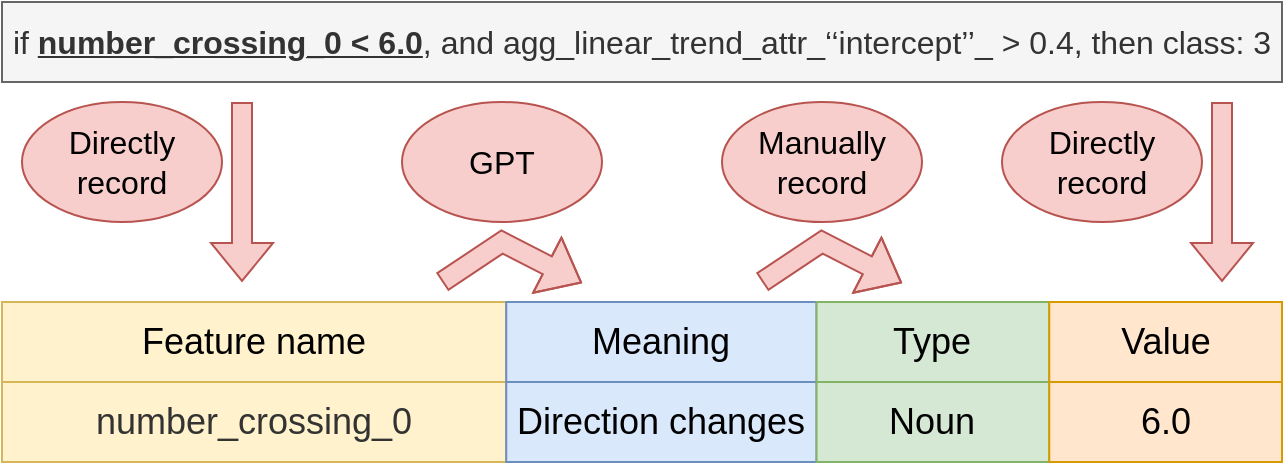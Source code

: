 <mxfile version="24.2.3" type="device">
  <diagram name="第 1 页" id="FF9FlLgEVKZkiyAAGDJV">
    <mxGraphModel dx="984" dy="667" grid="1" gridSize="10" guides="1" tooltips="1" connect="1" arrows="1" fold="1" page="1" pageScale="1" pageWidth="827" pageHeight="1169" math="0" shadow="0">
      <root>
        <mxCell id="0" />
        <mxCell id="1" parent="0" />
        <mxCell id="0alPk9QA0vow39BospPr-1" value="&lt;span style=&quot;font-weight: normal; font-size: 16px;&quot;&gt;if &lt;/span&gt;&lt;u style=&quot;font-size: 16px;&quot;&gt;number_crossing_0 &amp;lt; 6.0&lt;/u&gt;&lt;span style=&quot;font-weight: normal; font-size: 16px;&quot;&gt;, and agg_linear_trend_attr_‘‘intercept’’_ &amp;gt; 0.4, then class: 3&lt;/span&gt;" style="rounded=0;whiteSpace=wrap;html=1;fontSize=16;fontStyle=1;fillColor=#f5f5f5;fontColor=#333333;strokeColor=#666666;" vertex="1" parent="1">
          <mxGeometry x="70" y="160" width="640" height="40" as="geometry" />
        </mxCell>
        <mxCell id="0alPk9QA0vow39BospPr-2" value="" style="shape=flexArrow;endArrow=classic;html=1;rounded=0;fillColor=#f8cecc;strokeColor=#b85450;" edge="1" parent="1">
          <mxGeometry width="50" height="50" relative="1" as="geometry">
            <mxPoint x="190" y="210" as="sourcePoint" />
            <mxPoint x="190" y="300" as="targetPoint" />
          </mxGeometry>
        </mxCell>
        <mxCell id="0alPk9QA0vow39BospPr-14" value="GPT" style="ellipse;whiteSpace=wrap;html=1;fillColor=#f8cecc;strokeColor=#b85450;fontSize=16;" vertex="1" parent="1">
          <mxGeometry x="270" y="210" width="100" height="60" as="geometry" />
        </mxCell>
        <mxCell id="0alPk9QA0vow39BospPr-15" value="Manually record" style="ellipse;whiteSpace=wrap;html=1;fillColor=#f8cecc;strokeColor=#b85450;fontSize=16;" vertex="1" parent="1">
          <mxGeometry x="430" y="210" width="100" height="60" as="geometry" />
        </mxCell>
        <mxCell id="0alPk9QA0vow39BospPr-16" value="Directly record" style="ellipse;whiteSpace=wrap;html=1;fillColor=#f8cecc;strokeColor=#b85450;fontSize=16;" vertex="1" parent="1">
          <mxGeometry x="570" y="210" width="100" height="60" as="geometry" />
        </mxCell>
        <mxCell id="0alPk9QA0vow39BospPr-22" value="" style="group;fontSize=18;" vertex="1" connectable="0" parent="1">
          <mxGeometry x="70" y="310" width="640" height="80" as="geometry" />
        </mxCell>
        <mxCell id="0alPk9QA0vow39BospPr-3" value="Feature name" style="rounded=0;whiteSpace=wrap;html=1;fillColor=#fff2cc;strokeColor=#d6b656;fontSize=18;" vertex="1" parent="0alPk9QA0vow39BospPr-22">
          <mxGeometry width="252.121" height="40" as="geometry" />
        </mxCell>
        <mxCell id="0alPk9QA0vow39BospPr-5" value="Meaning" style="rounded=0;whiteSpace=wrap;html=1;fillColor=#dae8fc;strokeColor=#6c8ebf;fontSize=18;" vertex="1" parent="0alPk9QA0vow39BospPr-22">
          <mxGeometry x="252.121" width="155.152" height="40" as="geometry" />
        </mxCell>
        <mxCell id="0alPk9QA0vow39BospPr-8" value="Type" style="rounded=0;whiteSpace=wrap;html=1;fillColor=#d5e8d4;strokeColor=#82b366;fontSize=18;" vertex="1" parent="0alPk9QA0vow39BospPr-22">
          <mxGeometry x="407.273" width="116.364" height="40" as="geometry" />
        </mxCell>
        <mxCell id="0alPk9QA0vow39BospPr-10" value="Value" style="rounded=0;whiteSpace=wrap;html=1;fillColor=#ffe6cc;strokeColor=#d79b00;fontSize=18;" vertex="1" parent="0alPk9QA0vow39BospPr-22">
          <mxGeometry x="523.636" width="116.364" height="40" as="geometry" />
        </mxCell>
        <mxCell id="0alPk9QA0vow39BospPr-18" value="&lt;span style=&quot;caret-color: rgb(51, 51, 51); color: rgb(51, 51, 51); font-size: 18px;&quot;&gt;number_crossing_0&lt;/span&gt;" style="rounded=0;whiteSpace=wrap;html=1;fillColor=#fff2cc;strokeColor=#d6b656;fontSize=18;fontStyle=0" vertex="1" parent="0alPk9QA0vow39BospPr-22">
          <mxGeometry y="40" width="252.121" height="40" as="geometry" />
        </mxCell>
        <mxCell id="0alPk9QA0vow39BospPr-19" value="Direction changes" style="rounded=0;whiteSpace=wrap;html=1;fillColor=#dae8fc;strokeColor=#6c8ebf;fontSize=18;" vertex="1" parent="0alPk9QA0vow39BospPr-22">
          <mxGeometry x="252.121" y="40" width="155.152" height="40" as="geometry" />
        </mxCell>
        <mxCell id="0alPk9QA0vow39BospPr-20" value="Noun" style="rounded=0;whiteSpace=wrap;html=1;fillColor=#d5e8d4;strokeColor=#82b366;fontSize=18;" vertex="1" parent="0alPk9QA0vow39BospPr-22">
          <mxGeometry x="407.273" y="40" width="116.364" height="40" as="geometry" />
        </mxCell>
        <mxCell id="0alPk9QA0vow39BospPr-21" value="6.0" style="rounded=0;whiteSpace=wrap;html=1;fillColor=#ffe6cc;strokeColor=#d79b00;fontSize=18;" vertex="1" parent="0alPk9QA0vow39BospPr-22">
          <mxGeometry x="523.636" y="40" width="116.364" height="40" as="geometry" />
        </mxCell>
        <mxCell id="0alPk9QA0vow39BospPr-31" value="" style="shape=flexArrow;endArrow=classic;html=1;rounded=0;fillColor=#f8cecc;strokeColor=#b85450;" edge="1" parent="1">
          <mxGeometry width="50" height="50" relative="1" as="geometry">
            <mxPoint x="680" y="210" as="sourcePoint" />
            <mxPoint x="680" y="300" as="targetPoint" />
          </mxGeometry>
        </mxCell>
        <mxCell id="0alPk9QA0vow39BospPr-4" value="" style="shape=flexArrow;endArrow=classic;html=1;rounded=0;exitX=0;exitY=0;exitDx=0;exitDy=0;fillColor=#f8cecc;strokeColor=#b85450;" edge="1" parent="1">
          <mxGeometry width="50" height="50" relative="1" as="geometry">
            <mxPoint x="290" y="300" as="sourcePoint" />
            <mxPoint x="360" y="300.5" as="targetPoint" />
            <Array as="points">
              <mxPoint x="320" y="280" />
            </Array>
          </mxGeometry>
        </mxCell>
        <mxCell id="0alPk9QA0vow39BospPr-32" value="" style="shape=flexArrow;endArrow=classic;html=1;rounded=0;exitX=0;exitY=0;exitDx=0;exitDy=0;fillColor=#f8cecc;strokeColor=#b85450;" edge="1" parent="1">
          <mxGeometry width="50" height="50" relative="1" as="geometry">
            <mxPoint x="450" y="300" as="sourcePoint" />
            <mxPoint x="520" y="300.5" as="targetPoint" />
            <Array as="points">
              <mxPoint x="480" y="280" />
            </Array>
          </mxGeometry>
        </mxCell>
        <mxCell id="0alPk9QA0vow39BospPr-33" value="Directly record" style="ellipse;whiteSpace=wrap;html=1;fillColor=#f8cecc;strokeColor=#b85450;fontSize=16;" vertex="1" parent="1">
          <mxGeometry x="80" y="210" width="100" height="60" as="geometry" />
        </mxCell>
      </root>
    </mxGraphModel>
  </diagram>
</mxfile>
